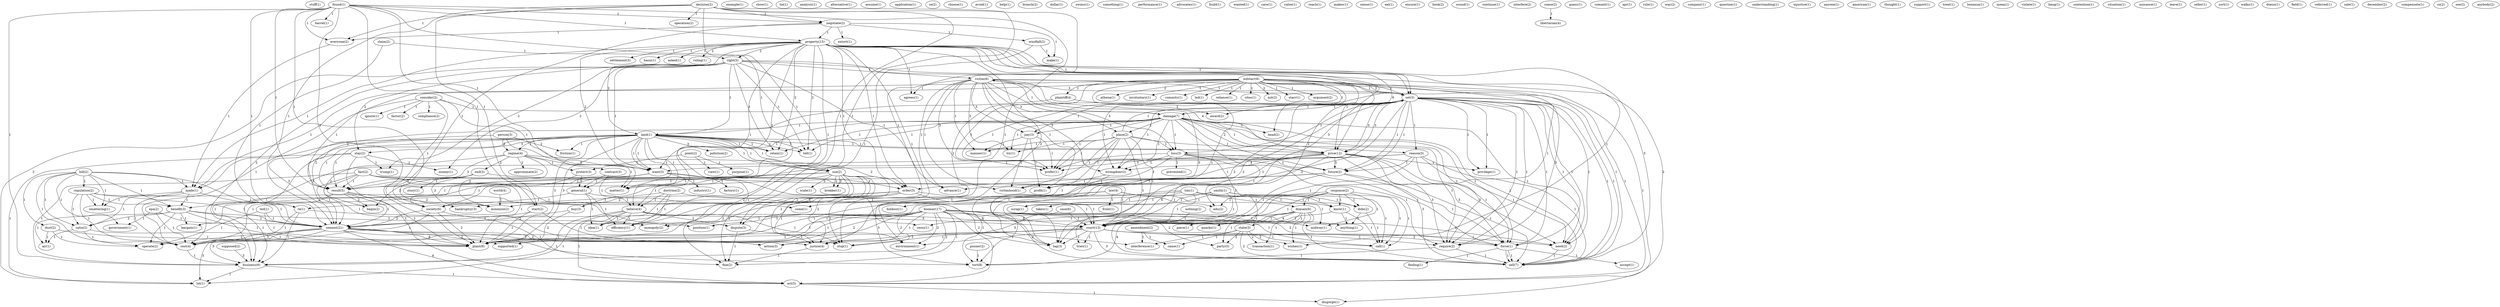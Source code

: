 digraph G {
  stuff [ label="stuff(1)" ];
  decision [ label="decision(2)" ];
  operation [ label="operation(2)" ];
  negotiate [ label="negotiate(2)" ];
  everyone [ label="everyone(2)" ];
  start [ label="start(2)" ];
  believe [ label="believe(4)" ];
  efficiency [ label="efficiency(1)" ];
  idea [ label="idea(1)" ];
  cement [ label="cement(21)" ];
  plant [ label="plant(9)" ];
  example [ label="example(1)" ];
  claim [ label="claim(2)" ];
  right [ label="right(5)" ];
  re [ label="re(1)" ];
  show [ label="show(1)" ];
  force [ label="force(1)" ];
  accept [ label="accept(1)" ];
  finding [ label="finding(1)" ];
  sell [ label="sell(7)" ];
  tie [ label="tie(1)" ];
  analysis [ label="analysis(1)" ];
  person [ label="person(3)" ];
  regime [ label="regime(4)" ];
  friction [ label="friction(1)" ];
  matter [ label="matter(1)" ];
  result [ label="result(5)" ];
  alternative [ label="alternative(1)" ];
  case [ label="case(6)" ];
  court [ label="court(13)" ];
  justice [ label="justice(4)" ];
  assume [ label="assume(1)" ];
  application [ label="application(1)" ];
  se [ label="se(2)" ];
  found [ label="found(1)" ];
  property [ label="property(15)" ];
  contract [ label="contract(3)" ];
  barrel [ label="barrel(1)" ];
  general [ label="general(1)" ];
  bankruptcy [ label="bankruptcy(3)" ];
  tort [ label="tort(8)" ];
  business [ label="business(6)" ];
  extort [ label="extort(1)" ];
  society [ label="society(6)" ];
  windfall [ label="windfall(2)" ];
  make [ label="make(1)" ];
  consider [ label="consider(2)" ];
  damage [ label="damage(7)" ];
  compliance [ label="compliance(2)" ];
  want [ label="want(3)" ];
  ignore [ label="ignore(1)" ];
  factor [ label="factor(2)" ];
  cost [ label="cost(4)" ];
  response [ label="response(2)" ];
  edu [ label="edu(2)" ];
  domain [ label="domain(6)" ];
  midway [ label="midway(1)" ];
  know [ label="know(1)" ];
  didn [ label="didn(2)" ];
  call [ label="call(1)" ];
  choose [ label="choose(1)" ];
  avoid [ label="avoid(1)" ];
  help [ label="help(1)" ];
  branch [ label="branch(2)" ];
  land [ label="land(5)" ];
  stay [ label="stay(2)" ];
  pollution [ label="pollution(2)" ];
  use [ label="use(1)" ];
  price [ label="price(12)" ];
  retain [ label="retain(1)" ];
  use [ label="use(2)" ];
  tell [ label="tell(1)" ];
  dollar [ label="dollar(1)" ];
  settlement [ label="settlement(3)" ];
  order [ label="order(1)" ];
  set [ label="set(1)" ];
  basis [ label="basis(1)" ];
  land [ label="land(1)" ];
  agrees [ label="agrees(1)" ];
  asked [ label="asked(1)" ];
  set [ label="set(3)" ];
  order [ label="order(3)" ];
  ruling [ label="ruling(1)" ];
  owns [ label="owns(1)" ];
  made [ label="made(1)" ];
  head [ label="head(2)" ];
  environment [ label="environment(1)" ];
  wishes [ label="wishes(1)" ];
  stop [ label="stop(1)" ];
  swims [ label="swims(1)" ];
  something [ label="something(1)" ];
  performance [ label="performance(1)" ];
  advocates [ label="advocates(1)" ];
  wdstarr [ label="wdstarr(6)" ];
  athena [ label="athena(1)" ];
  involuntary [ label="involuntary(1)" ];
  plaintiff [ label="plaintiff(4)" ];
  commits [ label="commits(1)" ];
  award [ label="award(2)" ];
  led [ label="led(1)" ];
  reliance [ label="reliance(1)" ];
  cites [ label="cites(1)" ];
  mit [ label="mit(2)" ];
  monopoly [ label="monopoly(2)" ];
  starr [ label="starr(1)" ];
  act [ label="act(5)" ];
  argument [ label="argument(2)" ];
  disgorge [ label="disgorge(1)" ];
  law [ label="law(4)" ];
  come [ label="come(1)" ];
  front [ label="front(1)" ];
  build [ label="build(1)" ];
  victim [ label="victim(6)" ];
  trump [ label="trump(1)" ];
  money [ label="money(1)" ];
  advance [ label="advance(1)" ];
  lot [ label="lot(1)" ];
  wanted [ label="wanted(1)" ];
  care [ label="care(1)" ];
  minimize [ label="minimize(2)" ];
  value [ label="value(1)" ];
  reach [ label="reach(1)" ];
  makes [ label="makes(1)" ];
  pay [ label="pay(3)" ];
  loss [ label="loss(3)" ];
  reason [ label="reason(3)" ];
  prefer [ label="prefer(1)" ];
  privilege [ label="privilege(1)" ];
  wrongdoer [ label="wrongdoer(2)" ];
  future [ label="future(2)" ];
  need [ label="need(2)" ];
  require [ label="require(2)" ];
  force [ label="force(1)" ];
  tag [ label="tag(3)" ];
  sense [ label="sense(1)" ];
  end [ label="end(3)" ];
  protect [ label="protect(3)" ];
  approximate [ label="approximate(2)" ];
  begin [ label="begin(2)" ];
  place [ label="place(2)" ];
  try [ label="try(1)" ];
  eal [ label="eal(1)" ];
  point [ label="point(2)" ];
  view [ label="view(1)" ];
  purpose [ label="purpose(1)" ];
  ensure [ label="ensure(1)" ];
  manner [ label="manner(1)" ];
  victimhood [ label="victimhood(1)" ];
  profit [ label="profit(1)" ];
  book [ label="book(2)" ];
  tim [ label="tim(1)" ];
  holdout [ label="holdout(1)" ];
  scrap [ label="scrap(1)" ];
  takes [ label="takes(1)" ];
  sound [ label="sound(1)" ];
  story [ label="story(1)" ];
  tries [ label="tries(1)" ];
  continue [ label="continue(1)" ];
  nothing [ label="nothing(2)" ];
  interfere [ label="interfere(2)" ];
  prevented [ label="prevented(1)" ];
  scale [ label="scale(1)" ];
  dispute [ label="dispute(3)" ];
  breaker [ label="breaker(1)" ];
  fine [ label="fine(2)" ];
  coase [ label="coase(2)" ];
  libertarian [ label="libertarian(4)" ];
  bill [ label="bill(2)" ];
  dust [ label="dust(2)" ];
  regulation [ label="regulation(2)" ];
  benefit [ label="benefit(3)" ];
  ratio [ label="ratio(2)" ];
  smattering [ label="smattering(1)" ];
  government [ label="government(1)" ];
  guess [ label="guess(1)" ];
  commit [ label="commit(1)" ];
  apr [ label="apr(1)" ];
  rule [ label="rule(1)" ];
  way [ label="way(2)" ];
  company [ label="company(1)" ];
  question [ label="question(1)" ];
  understanding [ label="understanding(1)" ];
  injustice [ label="injustice(1)" ];
  industry [ label="industry(1)" ];
  factory [ label="factory(1)" ];
  bargain [ label="bargain(1)" ];
  piece [ label="piece(1)" ];
  quacks [ label="quacks(1)" ];
  state [ label="state(3)" ];
  transaction [ label="transaction(1)" ];
  party [ label="party(5)" ];
  anyone [ label="anyone(1)" ];
  buy [ label="buy(3)" ];
  american [ label="american(1)" ];
  doctrine [ label="doctrine(2)" ];
  thought [ label="thought(1)" ];
  air [ label="air(1)" ];
  operate [ label="operate(2)" ];
  support [ label="support(1)" ];
  interference [ label="interference(1)" ];
  treat [ label="treat(1)" ];
  bonanza [ label="bonanza(1)" ];
  mean [ label="mean(1)" ];
  violate [ label="violate(1)" ];
  smith [ label="smith(1)" ];
  amendment [ label="amendment(2)" ];
  came [ label="came(1)" ];
  fact [ label="fact(2)" ];
  position [ label="position(1)" ];
  action [ label="action(3)" ];
  anything [ label="anything(1)" ];
  ted [ label="ted(1)" ];
  bang [ label="bang(1)" ];
  contention [ label="contention(1)" ];
  situation [ label="situation(1)" ];
  boomer [ label="boomer(17)" ];
  supported [ label="supported(1)" ];
  nuisance [ label="nuisance(1)" ];
  epa [ label="epa(2)" ];
  leave [ label="leave(1)" ];
  posner [ label="posner(2)" ];
  supposed [ label="supposed(2)" ];
  seller [ label="seller(1)" ];
  sort [ label="sort(1)" ];
  walks [ label="walks(1)" ];
  doesn [ label="doesn(1)" ];
  field [ label="field(1)" ];
  referred [ label="referred(1)" ];
  world [ label="world(4)" ];
  sale [ label="sale(1)" ];
  december [ label="december(2)" ];
  compensate [ label="compensate(1)" ];
  co [ label="co(2)" ];
  see [ label="see(2)" ];
  anybody [ label="anybody(2)" ];
  decision -> operation [ label="1" ];
  decision -> negotiate [ label="1" ];
  decision -> everyone [ label="1" ];
  decision -> start [ label="1" ];
  decision -> believe [ label="1" ];
  decision -> efficiency [ label="1" ];
  decision -> idea [ label="1" ];
  decision -> cement [ label="1" ];
  decision -> plant [ label="1" ];
  claim -> right [ label="1" ];
  claim -> re [ label="1" ];
  force -> accept [ label="1" ];
  force -> finding [ label="1" ];
  force -> sell [ label="1" ];
  person -> regime [ label="2" ];
  person -> friction [ label="2" ];
  person -> matter [ label="2" ];
  person -> result [ label="2" ];
  case -> court [ label="1" ];
  case -> justice [ label="5" ];
  found -> negotiate [ label="1" ];
  found -> property [ label="1" ];
  found -> everyone [ label="1" ];
  found -> contract [ label="1" ];
  found -> barrel [ label="1" ];
  found -> start [ label="1" ];
  found -> general [ label="1" ];
  found -> bankruptcy [ label="1" ];
  found -> result [ label="1" ];
  found -> cement [ label="1" ];
  found -> plant [ label="1" ];
  found -> tort [ label="1" ];
  found -> business [ label="1" ];
  negotiate -> property [ label="1" ];
  negotiate -> everyone [ label="1" ];
  negotiate -> extort [ label="1" ];
  negotiate -> society [ label="1" ];
  negotiate -> windfall [ label="1" ];
  negotiate -> make [ label="1" ];
  consider -> damage [ label="1" ];
  consider -> compliance [ label="1" ];
  consider -> want [ label="1" ];
  consider -> ignore [ label="1" ];
  consider -> factor [ label="1" ];
  consider -> society [ label="1" ];
  consider -> cost [ label="1" ];
  response -> edu [ label="1" ];
  response -> domain [ label="1" ];
  response -> midway [ label="1" ];
  response -> know [ label="1" ];
  response -> didn [ label="1" ];
  response -> court [ label="1" ];
  response -> call [ label="1" ];
  land -> stay [ label="3" ];
  land -> regime [ label="1" ];
  land -> friction [ label="1" ];
  land -> pollution [ label="3" ];
  land -> use [ label="1" ];
  land -> matter [ label="1" ];
  land -> price [ label="1" ];
  land -> want [ label="1" ];
  land -> retain [ label="1" ];
  land -> use [ label="1" ];
  land -> result [ label="1" ];
  land -> tell [ label="1" ];
  land -> cement [ label="3" ];
  land -> plant [ label="3" ];
  property -> settlement [ label="1" ];
  property -> right [ label="2" ];
  property -> order [ label="1" ];
  property -> set [ label="1" ];
  property -> basis [ label="1" ];
  property -> land [ label="2" ];
  property -> agrees [ label="1" ];
  property -> asked [ label="1" ];
  property -> set [ label="1" ];
  property -> price [ label="6" ];
  property -> order [ label="1" ];
  property -> ruling [ label="2" ];
  property -> want [ label="2" ];
  property -> retain [ label="2" ];
  property -> owns [ label="1" ];
  property -> believe [ label="2" ];
  property -> made [ label="1" ];
  property -> efficiency [ label="1" ];
  property -> court [ label="3" ];
  property -> head [ label="2" ];
  property -> tell [ label="2" ];
  property -> environment [ label="2" ];
  property -> wishes [ label="1" ];
  property -> sell [ label="5" ];
  property -> stop [ label="1" ];
  wdstarr -> set [ label="1" ];
  wdstarr -> edu [ label="2" ];
  wdstarr -> athena [ label="2" ];
  wdstarr -> involuntary [ label="1" ];
  wdstarr -> plaintiff [ label="1" ];
  wdstarr -> commits [ label="1" ];
  wdstarr -> set [ label="1" ];
  wdstarr -> award [ label="1" ];
  wdstarr -> led [ label="1" ];
  wdstarr -> reliance [ label="1" ];
  wdstarr -> made [ label="1" ];
  wdstarr -> cites [ label="1" ];
  wdstarr -> result [ label="1" ];
  wdstarr -> mit [ label="2" ];
  wdstarr -> court [ label="1" ];
  wdstarr -> justice [ label="1" ];
  wdstarr -> monopoly [ label="1" ];
  wdstarr -> tort [ label="2" ];
  wdstarr -> starr [ label="1" ];
  wdstarr -> act [ label="1" ];
  wdstarr -> argument [ label="1" ];
  wdstarr -> disgorge [ label="1" ];
  law -> edu [ label="1" ];
  law -> re [ label="1" ];
  law -> come [ label="1" ];
  law -> midway [ label="1" ];
  law -> front [ label="1" ];
  right -> stay [ label="2" ];
  right -> victim [ label="1" ];
  right -> trump [ label="2" ];
  right -> land [ label="1" ];
  right -> price [ label="1" ];
  right -> money [ label="2" ];
  right -> want [ label="1" ];
  right -> retain [ label="1" ];
  right -> advance [ label="1" ];
  right -> tell [ label="1" ];
  right -> business [ label="2" ];
  right -> act [ label="2" ];
  right -> lot [ label="2" ];
  order -> court [ label="1" ];
  order -> stop [ label="1" ];
  order -> minimize [ label="2" ];
  stay -> trump [ label="1" ];
  stay -> money [ label="1" ];
  stay -> business [ label="1" ];
  stay -> act [ label="1" ];
  stay -> lot [ label="1" ];
  set -> damage [ label="1" ];
  set -> pay [ label="1" ];
  set -> loss [ label="1" ];
  set -> reason [ label="1" ];
  set -> price [ label="3" ];
  set -> prefer [ label="1" ];
  set -> privilege [ label="1" ];
  set -> wrongdoer [ label="1" ];
  set -> future [ label="1" ];
  set -> need [ label="1" ];
  set -> require [ label="1" ];
  set -> force [ label="1" ];
  set -> sell [ label="1" ];
  set -> tag [ label="2" ];
  everyone -> made [ label="1" ];
  regime -> end [ label="2" ];
  regime -> protect [ label="1" ];
  regime -> matter [ label="1" ];
  regime -> approximate [ label="2" ];
  regime -> order [ label="2" ];
  regime -> result [ label="3" ];
  regime -> begin [ label="2" ];
  regime -> minimize [ label="2" ];
  damage -> victim [ label="1" ];
  damage -> pay [ label="1" ];
  damage -> place [ label="1" ];
  damage -> loss [ label="1" ];
  damage -> land [ label="1" ];
  damage -> reason [ label="1" ];
  damage -> set [ label="1" ];
  damage -> price [ label="2" ];
  damage -> prefer [ label="1" ];
  damage -> want [ label="1" ];
  damage -> wrongdoer [ label="1" ];
  damage -> retain [ label="1" ];
  damage -> future [ label="1" ];
  damage -> need [ label="1" ];
  damage -> head [ label="1" ];
  damage -> tell [ label="1" ];
  damage -> require [ label="1" ];
  damage -> force [ label="1" ];
  damage -> sell [ label="2" ];
  damage -> try [ label="1" ];
  damage -> tag [ label="1" ];
  point -> protect [ label="1" ];
  point -> view [ label="1" ];
  point -> purpose [ label="1" ];
  victim -> pay [ label="3" ];
  victim -> place [ label="3" ];
  victim -> loss [ label="3" ];
  victim -> manner [ label="1" ];
  victim -> agrees [ label="1" ];
  victim -> set [ label="3" ];
  victim -> price [ label="4" ];
  victim -> prefer [ label="3" ];
  victim -> wrongdoer [ label="3" ];
  victim -> victimhood [ label="1" ];
  victim -> advance [ label="1" ];
  victim -> profit [ label="1" ];
  victim -> require [ label="3" ];
  victim -> sell [ label="1" ];
  victim -> try [ label="3" ];
  victim -> tag [ label="3" ];
  pay -> manner [ label="1" ];
  pay -> prefer [ label="1" ];
  pay -> victimhood [ label="1" ];
  pay -> profit [ label="1" ];
  tim -> holdout [ label="1" ];
  tim -> domain [ label="1" ];
  tim -> scrap [ label="1" ];
  tim -> know [ label="1" ];
  tim -> didn [ label="1" ];
  tim -> court [ label="1" ];
  tim -> takes [ label="1" ];
  tim -> plant [ label="1" ];
  tim -> call [ label="1" ];
  end -> order [ label="2" ];
  end -> result [ label="2" ];
  end -> begin [ label="2" ];
  end -> story [ label="1" ];
  end -> minimize [ label="2" ];
  place -> loss [ label="1" ];
  place -> manner [ label="1" ];
  place -> set [ label="1" ];
  place -> prefer [ label="1" ];
  place -> victimhood [ label="1" ];
  place -> profit [ label="1" ];
  place -> court [ label="1" ];
  place -> tries [ label="1" ];
  place -> require [ label="1" ];
  place -> try [ label="1" ];
  place -> tag [ label="1" ];
  re -> midway [ label="1" ];
  re -> cost [ label="1" ];
  re -> business [ label="1" ];
  nothing -> court [ label="1" ];
  loss -> order [ label="1" ];
  loss -> prevented [ label="1" ];
  loss -> prefer [ label="1" ];
  loss -> wrongdoer [ label="1" ];
  loss -> future [ label="1" ];
  loss -> court [ label="1" ];
  loss -> require [ label="1" ];
  loss -> force [ label="1" ];
  use -> matter [ label="1" ];
  use -> scale [ label="2" ];
  use -> result [ label="1" ];
  use -> dispute [ label="2" ];
  use -> breaker [ label="2" ];
  use -> justice [ label="2" ];
  use -> fine [ label="2" ];
  contract -> come [ label="1" ];
  contract -> general [ label="1" ];
  land -> matter [ label="1" ];
  land -> price [ label="1" ];
  land -> want [ label="1" ];
  land -> retain [ label="1" ];
  land -> use [ label="1" ];
  land -> result [ label="1" ];
  land -> tell [ label="1" ];
  land -> cement [ label="3" ];
  land -> plant [ label="3" ];
  plaintiff -> award [ label="2" ];
  plaintiff -> made [ label="2" ];
  reason -> want [ label="1" ];
  reason -> future [ label="1" ];
  reason -> society [ label="1" ];
  reason -> court [ label="1" ];
  reason -> need [ label="1" ];
  reason -> force [ label="1" ];
  reason -> sell [ label="1" ];
  reason -> cost [ label="1" ];
  coase -> libertarian [ label="1" ];
  bill -> dust [ label="1" ];
  bill -> regulation [ label="1" ];
  bill -> made [ label="1" ];
  bill -> benefit [ label="1" ];
  bill -> ratio [ label="1" ];
  bill -> smattering [ label="1" ];
  bill -> cement [ label="1" ];
  bill -> cost [ label="1" ];
  bill -> government [ label="1" ];
  protect -> general [ label="1" ];
  protect -> society [ label="1" ];
  set -> price [ label="3" ];
  set -> prefer [ label="1" ];
  set -> privilege [ label="1" ];
  set -> wrongdoer [ label="1" ];
  set -> future [ label="1" ];
  set -> need [ label="1" ];
  set -> require [ label="1" ];
  set -> force [ label="1" ];
  set -> sell [ label="1" ];
  set -> tag [ label="2" ];
  price -> prefer [ label="3" ];
  price -> privilege [ label="1" ];
  price -> wrongdoer [ label="4" ];
  price -> victimhood [ label="1" ];
  price -> future [ label="3" ];
  price -> profit [ label="1" ];
  price -> need [ label="3" ];
  price -> require [ label="3" ];
  price -> force [ label="3" ];
  price -> sell [ label="3" ];
  price -> tag [ label="6" ];
  order -> court [ label="1" ];
  order -> stop [ label="1" ];
  order -> minimize [ label="2" ];
  start -> justice [ label="1" ];
  start -> cement [ label="1" ];
  start -> plant [ label="1" ];
  want -> industry [ label="1" ];
  want -> factory [ label="1" ];
  want -> benefit [ label="1" ];
  want -> monopoly [ label="1" ];
  want -> bargain [ label="1" ];
  want -> cost [ label="1" ];
  wrongdoer -> victimhood [ label="1" ];
  wrongdoer -> profit [ label="1" ];
  domain -> owns [ label="1" ];
  domain -> piece [ label="1" ];
  domain -> quacks [ label="4" ];
  domain -> state [ label="1" ];
  domain -> transaction [ label="1" ];
  domain -> wishes [ label="1" ];
  domain -> sell [ label="1" ];
  domain -> party [ label="1" ];
  domain -> tort [ label="4" ];
  future -> advance [ label="1" ];
  future -> buy [ label="1" ];
  future -> court [ label="1" ];
  future -> force [ label="1" ];
  future -> sell [ label="1" ];
  doctrine -> believe [ label="1" ];
  doctrine -> bankruptcy [ label="1" ];
  doctrine -> efficiency [ label="1" ];
  doctrine -> idea [ label="1" ];
  doctrine -> tort [ label="1" ];
  general -> believe [ label="1" ];
  general -> society [ label="1" ];
  general -> efficiency [ label="1" ];
  general -> idea [ label="1" ];
  dust -> air [ label="1" ];
  dust -> operate [ label="1" ];
  dust -> plant [ label="1" ];
  use -> result [ label="1" ];
  use -> dispute [ label="2" ];
  use -> breaker [ label="2" ];
  use -> justice [ label="2" ];
  use -> fine [ label="2" ];
  believe -> efficiency [ label="1" ];
  believe -> dispute [ label="2" ];
  believe -> idea [ label="1" ];
  believe -> court [ label="3" ];
  believe -> environment [ label="1" ];
  believe -> business [ label="1" ];
  believe -> act [ label="1" ];
  believe -> lot [ label="1" ];
  regulation -> benefit [ label="1" ];
  regulation -> ratio [ label="1" ];
  regulation -> smattering [ label="1" ];
  regulation -> cement [ label="1" ];
  regulation -> cost [ label="1" ];
  regulation -> interference [ label="1" ];
  smith -> scrap [ label="1" ];
  smith -> know [ label="1" ];
  smith -> didn [ label="1" ];
  smith -> court [ label="1" ];
  smith -> takes [ label="1" ];
  smith -> plant [ label="1" ];
  smith -> call [ label="1" ];
  made -> benefit [ label="1" ];
  made -> ratio [ label="1" ];
  made -> smattering [ label="1" ];
  made -> cement [ label="1" ];
  made -> cost [ label="1" ];
  society -> fine [ label="1" ];
  society -> cement [ label="2" ];
  society -> plant [ label="2" ];
  society -> cost [ label="1" ];
  amendment -> came [ label="1" ];
  amendment -> interference [ label="1" ];
  fact -> result [ label="1" ];
  fact -> court [ label="1" ];
  fact -> sell [ label="1" ];
  fact -> position [ label="1" ];
  fact -> cement [ label="1" ];
  fact -> plant [ label="1" ];
  fact -> business [ label="1" ];
  fact -> action [ label="1" ];
  know -> court [ label="1" ];
  know -> anything [ label="1" ];
  know -> call [ label="1" ];
  result -> begin [ label="2" ];
  result -> cement [ label="1" ];
  result -> plant [ label="1" ];
  result -> business [ label="1" ];
  result -> minimize [ label="2" ];
  ted -> cement [ label="1" ];
  ted -> operate [ label="1" ];
  ted -> plant [ label="1" ];
  state -> came [ label="1" ];
  state -> transaction [ label="2" ];
  state -> wishes [ label="2" ];
  state -> sell [ label="2" ];
  state -> party [ label="2" ];
  state -> interference [ label="1" ];
  dispute -> justice [ label="1" ];
  dispute -> fine [ label="1" ];
  windfall -> make [ label="1" ];
  windfall -> plant [ label="1" ];
  benefit -> ratio [ label="2" ];
  benefit -> monopoly [ label="1" ];
  benefit -> air [ label="1" ];
  benefit -> cement [ label="1" ];
  benefit -> bargain [ label="1" ];
  benefit -> operate [ label="1" ];
  benefit -> plant [ label="1" ];
  didn -> anything [ label="1" ];
  didn -> call [ label="1" ];
  buy -> cement [ label="2" ];
  buy -> plant [ label="2" ];
  boomer -> court [ label="8" ];
  boomer -> need [ label="2" ];
  boomer -> anything [ label="1" ];
  boomer -> justice [ label="1" ];
  boomer -> environment [ label="2" ];
  boomer -> force [ label="2" ];
  boomer -> fine [ label="1" ];
  boomer -> sell [ label="2" ];
  boomer -> position [ label="1" ];
  boomer -> party [ label="2" ];
  boomer -> cement [ label="1" ];
  boomer -> plant [ label="1" ];
  boomer -> cost [ label="1" ];
  boomer -> supported [ label="2" ];
  boomer -> business [ label="2" ];
  boomer -> act [ label="1" ];
  boomer -> stop [ label="2" ];
  boomer -> action [ label="3" ];
  boomer -> call [ label="1" ];
  boomer -> tag [ label="2" ];
  court -> need [ label="1" ];
  court -> tries [ label="1" ];
  court -> environment [ label="1" ];
  court -> require [ label="1" ];
  court -> force [ label="2" ];
  court -> sell [ label="3" ];
  court -> cost [ label="1" ];
  court -> stop [ label="1" ];
  court -> action [ label="1" ];
  court -> call [ label="1" ];
  court -> tag [ label="1" ];
  ratio -> air [ label="1" ];
  ratio -> operate [ label="1" ];
  ratio -> plant [ label="1" ];
  need -> sell [ label="1" ];
  justice -> fine [ label="1" ];
  require -> sell [ label="1" ];
  require -> tort [ label="1" ];
  force -> sell [ label="1" ];
  epa -> cement [ label="1" ];
  epa -> cost [ label="1" ];
  epa -> government [ label="1" ];
  posner -> tort [ label="1" ];
  supposed -> business [ label="3" ];
  cement -> operate [ label="2" ];
  cement -> plant [ label="8" ];
  cement -> tort [ label="1" ];
  cement -> cost [ label="3" ];
  cement -> supported [ label="2" ];
  cement -> business [ label="3" ];
  cement -> act [ label="4" ];
  cement -> stop [ label="2" ];
  cement -> action [ label="2" ];
  cement -> lot [ label="3" ];
  cost -> business [ label="1" ];
  business -> act [ label="1" ];
  business -> lot [ label="1" ];
  act -> disgorge [ label="1" ];
  world -> minimize [ label="1" ];
}
